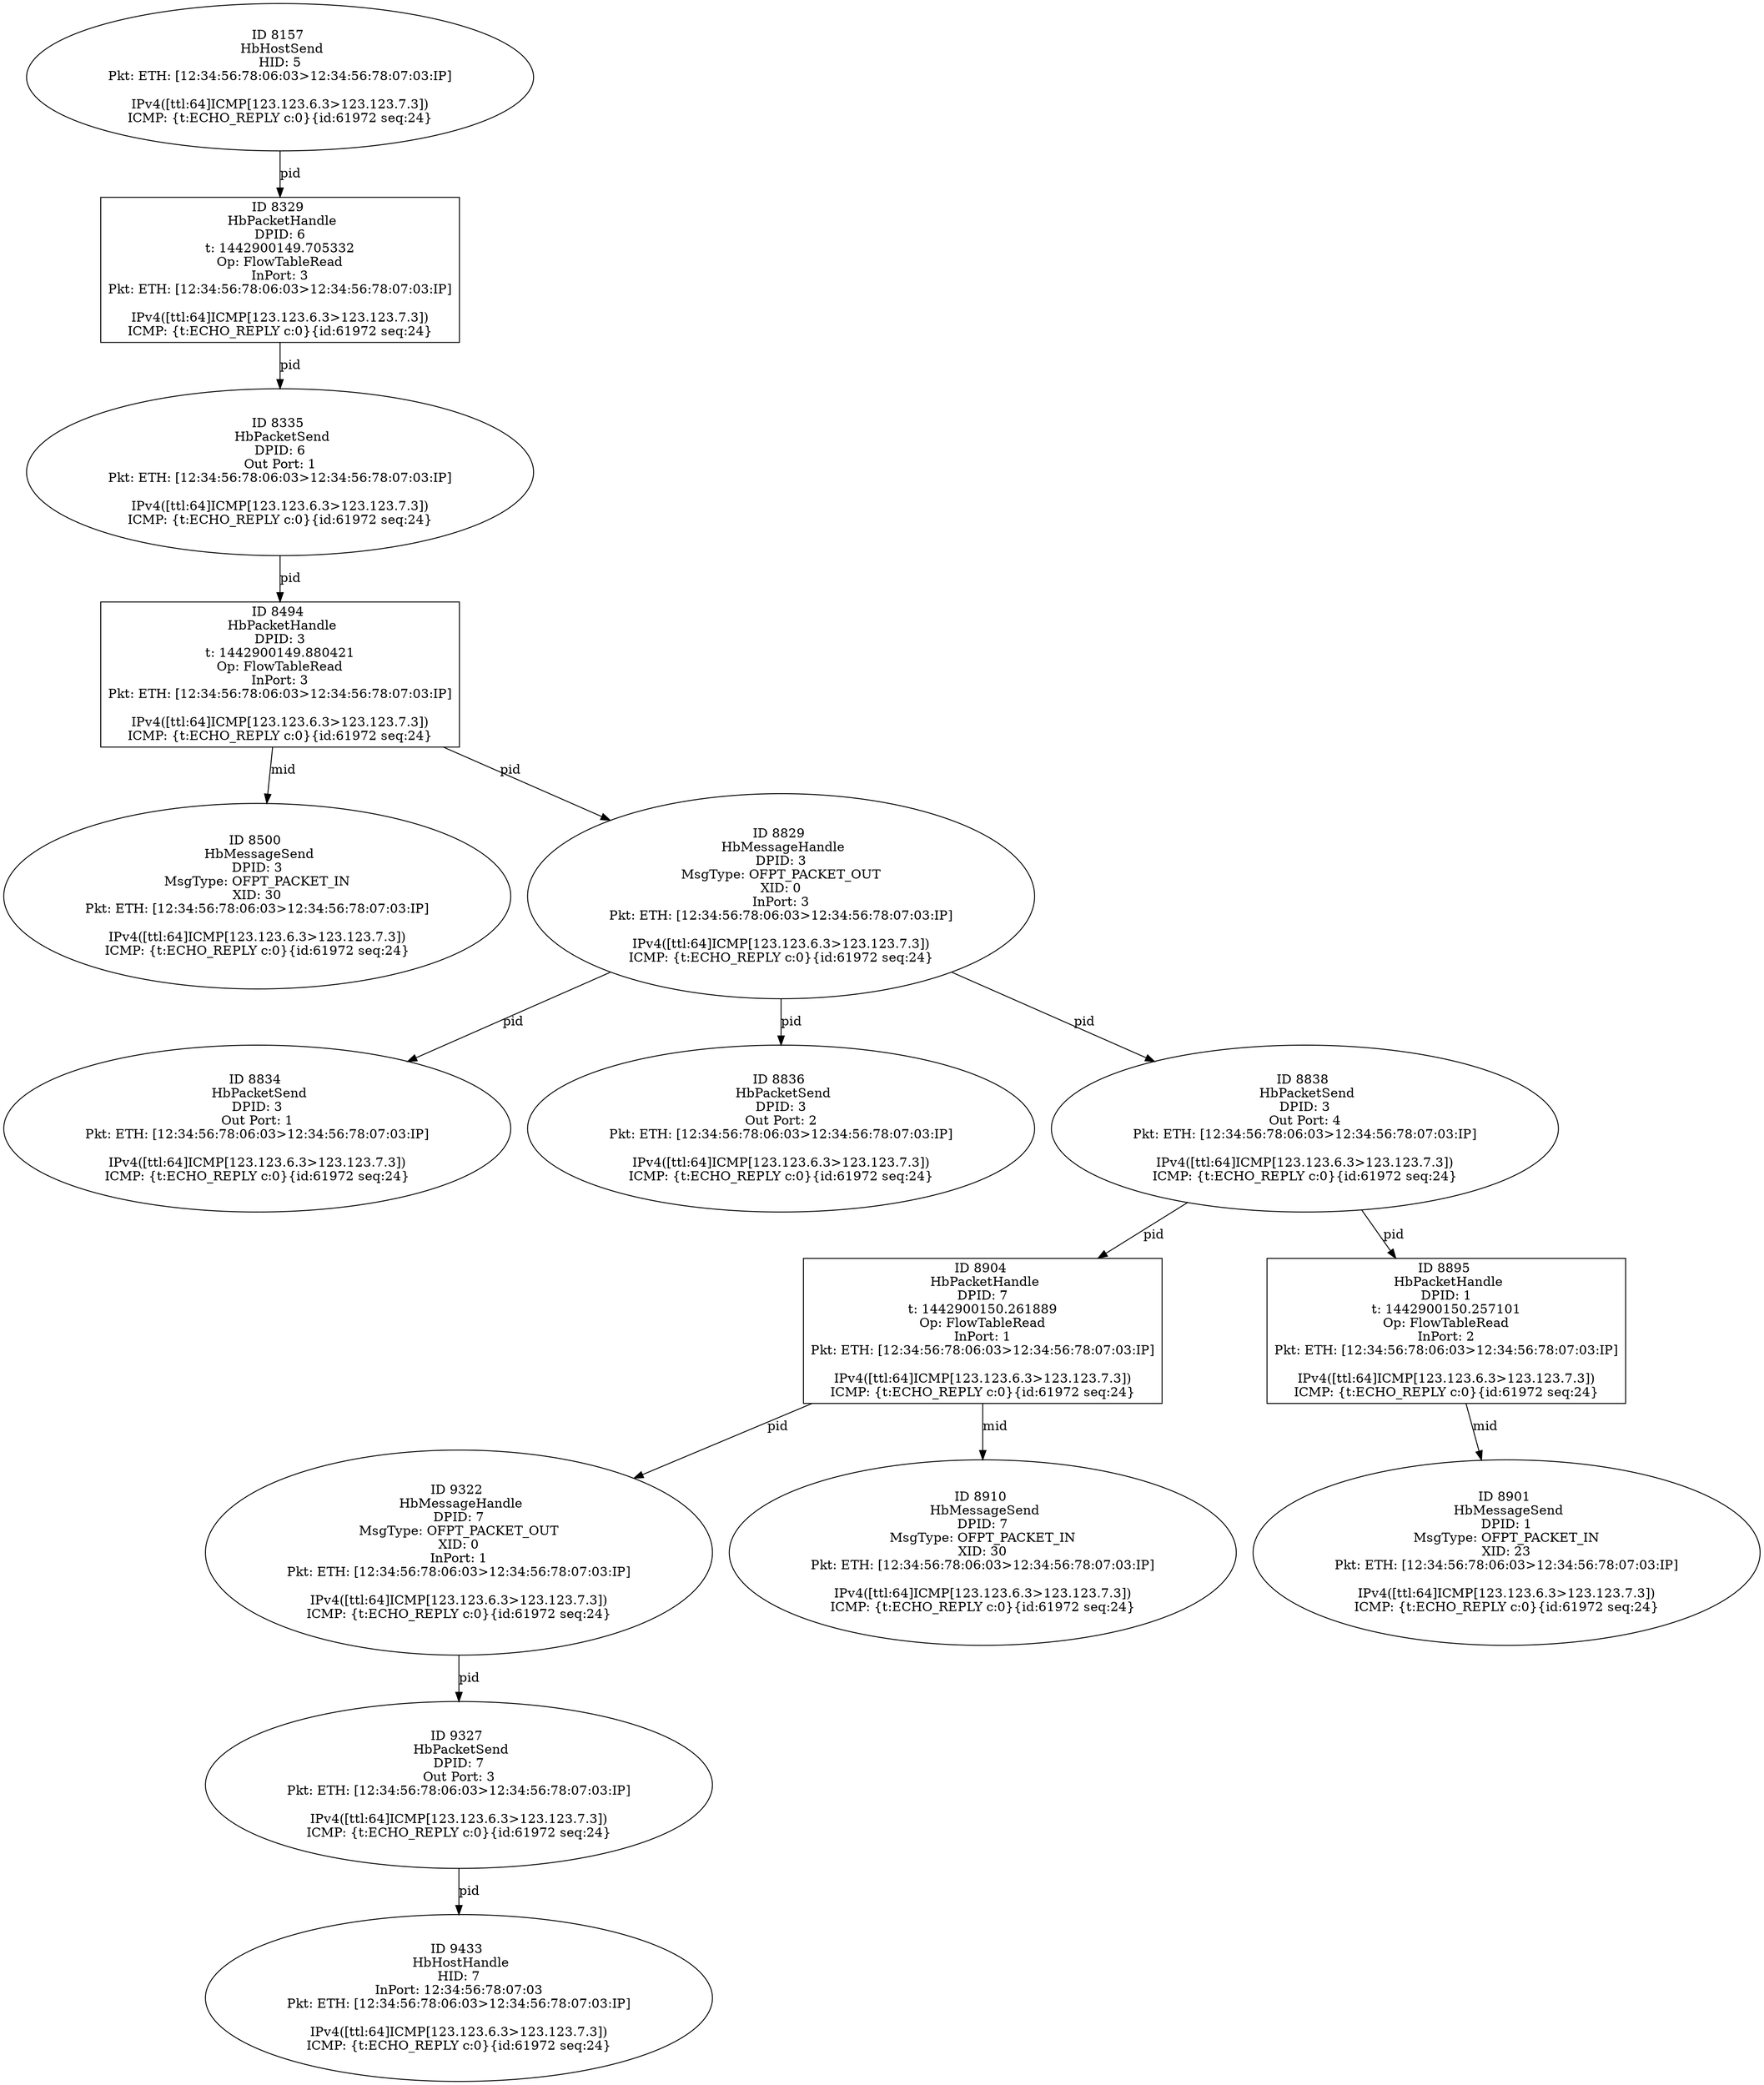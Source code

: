 strict digraph G {
8834 [shape=oval, event=<hb_events.HbPacketSend object at 0x109b64750>, label="ID 8834 
 HbPacketSend
DPID: 3
Out Port: 1
Pkt: ETH: [12:34:56:78:06:03>12:34:56:78:07:03:IP]

IPv4([ttl:64]ICMP[123.123.6.3>123.123.7.3])
ICMP: {t:ECHO_REPLY c:0}{id:61972 seq:24}"];
8836 [shape=oval, event=<hb_events.HbPacketSend object at 0x109b648d0>, label="ID 8836 
 HbPacketSend
DPID: 3
Out Port: 2
Pkt: ETH: [12:34:56:78:06:03>12:34:56:78:07:03:IP]

IPv4([ttl:64]ICMP[123.123.6.3>123.123.7.3])
ICMP: {t:ECHO_REPLY c:0}{id:61972 seq:24}"];
8901 [shape=oval, event=<hb_events.HbMessageSend object at 0x109b7ea90>, label="ID 8901 
 HbMessageSend
DPID: 1
MsgType: OFPT_PACKET_IN
XID: 23
Pkt: ETH: [12:34:56:78:06:03>12:34:56:78:07:03:IP]

IPv4([ttl:64]ICMP[123.123.6.3>123.123.7.3])
ICMP: {t:ECHO_REPLY c:0}{id:61972 seq:24}"];
8838 [shape=oval, event=<hb_events.HbPacketSend object at 0x109b6b950>, label="ID 8838 
 HbPacketSend
DPID: 3
Out Port: 4
Pkt: ETH: [12:34:56:78:06:03>12:34:56:78:07:03:IP]

IPv4([ttl:64]ICMP[123.123.6.3>123.123.7.3])
ICMP: {t:ECHO_REPLY c:0}{id:61972 seq:24}"];
8904 [shape=box, event=<hb_events.HbPacketHandle object at 0x109b7ead0>, label="ID 8904 
 HbPacketHandle
DPID: 7
t: 1442900150.261889
Op: FlowTableRead
InPort: 1
Pkt: ETH: [12:34:56:78:06:03>12:34:56:78:07:03:IP]

IPv4([ttl:64]ICMP[123.123.6.3>123.123.7.3])
ICMP: {t:ECHO_REPLY c:0}{id:61972 seq:24}"];
8329 [shape=box, event=<hb_events.HbPacketHandle object at 0x109a8a890>, label="ID 8329 
 HbPacketHandle
DPID: 6
t: 1442900149.705332
Op: FlowTableRead
InPort: 3
Pkt: ETH: [12:34:56:78:06:03>12:34:56:78:07:03:IP]

IPv4([ttl:64]ICMP[123.123.6.3>123.123.7.3])
ICMP: {t:ECHO_REPLY c:0}{id:61972 seq:24}"];
9322 [shape=oval, event=<hb_events.HbMessageHandle object at 0x109c66390>, label="ID 9322 
 HbMessageHandle
DPID: 7
MsgType: OFPT_PACKET_OUT
XID: 0
InPort: 1
Pkt: ETH: [12:34:56:78:06:03>12:34:56:78:07:03:IP]

IPv4([ttl:64]ICMP[123.123.6.3>123.123.7.3])
ICMP: {t:ECHO_REPLY c:0}{id:61972 seq:24}"];
8494 [shape=box, event=<hb_events.HbPacketHandle object at 0x109ad3f50>, label="ID 8494 
 HbPacketHandle
DPID: 3
t: 1442900149.880421
Op: FlowTableRead
InPort: 3
Pkt: ETH: [12:34:56:78:06:03>12:34:56:78:07:03:IP]

IPv4([ttl:64]ICMP[123.123.6.3>123.123.7.3])
ICMP: {t:ECHO_REPLY c:0}{id:61972 seq:24}"];
9327 [shape=oval, event=<hb_events.HbPacketSend object at 0x109c66890>, label="ID 9327 
 HbPacketSend
DPID: 7
Out Port: 3
Pkt: ETH: [12:34:56:78:06:03>12:34:56:78:07:03:IP]

IPv4([ttl:64]ICMP[123.123.6.3>123.123.7.3])
ICMP: {t:ECHO_REPLY c:0}{id:61972 seq:24}"];
8500 [shape=oval, event=<hb_events.HbMessageSend object at 0x109ad66d0>, label="ID 8500 
 HbMessageSend
DPID: 3
MsgType: OFPT_PACKET_IN
XID: 30
Pkt: ETH: [12:34:56:78:06:03>12:34:56:78:07:03:IP]

IPv4([ttl:64]ICMP[123.123.6.3>123.123.7.3])
ICMP: {t:ECHO_REPLY c:0}{id:61972 seq:24}"];
8910 [shape=oval, event=<hb_events.HbMessageSend object at 0x109b862d0>, label="ID 8910 
 HbMessageSend
DPID: 7
MsgType: OFPT_PACKET_IN
XID: 30
Pkt: ETH: [12:34:56:78:06:03>12:34:56:78:07:03:IP]

IPv4([ttl:64]ICMP[123.123.6.3>123.123.7.3])
ICMP: {t:ECHO_REPLY c:0}{id:61972 seq:24}"];
9433 [shape=oval, event=<hb_events.HbHostHandle object at 0x109c85190>, label="ID 9433 
 HbHostHandle
HID: 7
InPort: 12:34:56:78:07:03
Pkt: ETH: [12:34:56:78:06:03>12:34:56:78:07:03:IP]

IPv4([ttl:64]ICMP[123.123.6.3>123.123.7.3])
ICMP: {t:ECHO_REPLY c:0}{id:61972 seq:24}"];
8895 [shape=box, event=<hb_events.HbPacketHandle object at 0x109b78f90>, label="ID 8895 
 HbPacketHandle
DPID: 1
t: 1442900150.257101
Op: FlowTableRead
InPort: 2
Pkt: ETH: [12:34:56:78:06:03>12:34:56:78:07:03:IP]

IPv4([ttl:64]ICMP[123.123.6.3>123.123.7.3])
ICMP: {t:ECHO_REPLY c:0}{id:61972 seq:24}"];
8335 [shape=oval, event=<hb_events.HbPacketSend object at 0x109a8acd0>, label="ID 8335 
 HbPacketSend
DPID: 6
Out Port: 1
Pkt: ETH: [12:34:56:78:06:03>12:34:56:78:07:03:IP]

IPv4([ttl:64]ICMP[123.123.6.3>123.123.7.3])
ICMP: {t:ECHO_REPLY c:0}{id:61972 seq:24}"];
8157 [shape=oval, event=<hb_events.HbHostSend object at 0x109a46310>, label="ID 8157 
 HbHostSend
HID: 5
Pkt: ETH: [12:34:56:78:06:03>12:34:56:78:07:03:IP]

IPv4([ttl:64]ICMP[123.123.6.3>123.123.7.3])
ICMP: {t:ECHO_REPLY c:0}{id:61972 seq:24}"];
8829 [shape=oval, event=<hb_events.HbMessageHandle object at 0x109b64150>, label="ID 8829 
 HbMessageHandle
DPID: 3
MsgType: OFPT_PACKET_OUT
XID: 0
InPort: 3
Pkt: ETH: [12:34:56:78:06:03>12:34:56:78:07:03:IP]

IPv4([ttl:64]ICMP[123.123.6.3>123.123.7.3])
ICMP: {t:ECHO_REPLY c:0}{id:61972 seq:24}"];
8838 -> 8904  [rel=pid, label=pid];
8838 -> 8895  [rel=pid, label=pid];
8904 -> 9322  [rel=pid, label=pid];
8904 -> 8910  [rel=mid, label=mid];
8329 -> 8335  [rel=pid, label=pid];
9322 -> 9327  [rel=pid, label=pid];
8494 -> 8500  [rel=mid, label=mid];
8494 -> 8829  [rel=pid, label=pid];
9327 -> 9433  [rel=pid, label=pid];
8829 -> 8834  [rel=pid, label=pid];
8829 -> 8836  [rel=pid, label=pid];
8829 -> 8838  [rel=pid, label=pid];
8335 -> 8494  [rel=pid, label=pid];
8157 -> 8329  [rel=pid, label=pid];
8895 -> 8901  [rel=mid, label=mid];
}
